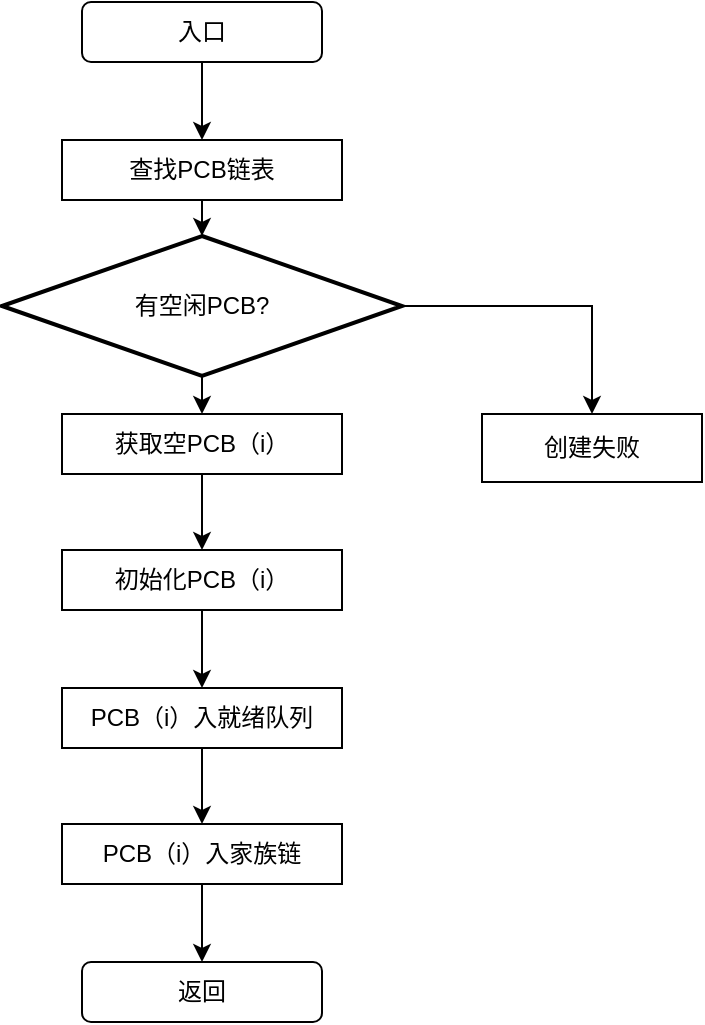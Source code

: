 <mxfile version="22.1.18" type="device">
  <diagram id="C5RBs43oDa-KdzZeNtuy" name="Page-1">
    <mxGraphModel dx="1221" dy="823" grid="1" gridSize="10" guides="1" tooltips="1" connect="1" arrows="1" fold="1" page="1" pageScale="1" pageWidth="827" pageHeight="1169" math="0" shadow="0">
      <root>
        <mxCell id="WIyWlLk6GJQsqaUBKTNV-0" />
        <mxCell id="WIyWlLk6GJQsqaUBKTNV-1" parent="WIyWlLk6GJQsqaUBKTNV-0" />
        <mxCell id="VmiJkzXm2jO6uLr0uvcs-13" style="edgeStyle=orthogonalEdgeStyle;rounded=0;orthogonalLoop=1;jettySize=auto;html=1;exitX=0.5;exitY=1;exitDx=0;exitDy=0;entryX=0.5;entryY=0;entryDx=0;entryDy=0;" edge="1" parent="WIyWlLk6GJQsqaUBKTNV-1" source="VmiJkzXm2jO6uLr0uvcs-1" target="VmiJkzXm2jO6uLr0uvcs-2">
          <mxGeometry relative="1" as="geometry" />
        </mxCell>
        <mxCell id="VmiJkzXm2jO6uLr0uvcs-1" value="入口" style="rounded=1;whiteSpace=wrap;html=1;" vertex="1" parent="WIyWlLk6GJQsqaUBKTNV-1">
          <mxGeometry x="320" y="160" width="120" height="30" as="geometry" />
        </mxCell>
        <mxCell id="VmiJkzXm2jO6uLr0uvcs-2" value="查找PCB链表" style="rounded=0;whiteSpace=wrap;html=1;" vertex="1" parent="WIyWlLk6GJQsqaUBKTNV-1">
          <mxGeometry x="310" y="229" width="140" height="30" as="geometry" />
        </mxCell>
        <mxCell id="VmiJkzXm2jO6uLr0uvcs-7" style="edgeStyle=orthogonalEdgeStyle;rounded=0;orthogonalLoop=1;jettySize=auto;html=1;exitX=0.5;exitY=1;exitDx=0;exitDy=0;exitPerimeter=0;entryX=0.5;entryY=0;entryDx=0;entryDy=0;" edge="1" parent="WIyWlLk6GJQsqaUBKTNV-1" source="VmiJkzXm2jO6uLr0uvcs-3" target="VmiJkzXm2jO6uLr0uvcs-6">
          <mxGeometry relative="1" as="geometry" />
        </mxCell>
        <mxCell id="VmiJkzXm2jO6uLr0uvcs-8" style="edgeStyle=orthogonalEdgeStyle;rounded=0;orthogonalLoop=1;jettySize=auto;html=1;exitX=1;exitY=0.5;exitDx=0;exitDy=0;exitPerimeter=0;entryX=0.5;entryY=0;entryDx=0;entryDy=0;" edge="1" parent="WIyWlLk6GJQsqaUBKTNV-1" source="VmiJkzXm2jO6uLr0uvcs-3" target="VmiJkzXm2jO6uLr0uvcs-4">
          <mxGeometry relative="1" as="geometry" />
        </mxCell>
        <mxCell id="VmiJkzXm2jO6uLr0uvcs-3" value="有空闲PCB?" style="strokeWidth=2;html=1;shape=mxgraph.flowchart.decision;whiteSpace=wrap;" vertex="1" parent="WIyWlLk6GJQsqaUBKTNV-1">
          <mxGeometry x="280" y="277" width="200" height="70" as="geometry" />
        </mxCell>
        <mxCell id="VmiJkzXm2jO6uLr0uvcs-4" value="创建失败" style="rounded=0;whiteSpace=wrap;html=1;" vertex="1" parent="WIyWlLk6GJQsqaUBKTNV-1">
          <mxGeometry x="520" y="366" width="110" height="34" as="geometry" />
        </mxCell>
        <mxCell id="VmiJkzXm2jO6uLr0uvcs-15" style="edgeStyle=orthogonalEdgeStyle;rounded=0;orthogonalLoop=1;jettySize=auto;html=1;exitX=0.5;exitY=1;exitDx=0;exitDy=0;entryX=0.5;entryY=0;entryDx=0;entryDy=0;" edge="1" parent="WIyWlLk6GJQsqaUBKTNV-1" source="VmiJkzXm2jO6uLr0uvcs-6" target="VmiJkzXm2jO6uLr0uvcs-9">
          <mxGeometry relative="1" as="geometry" />
        </mxCell>
        <mxCell id="VmiJkzXm2jO6uLr0uvcs-6" value="获取空PCB（i）" style="rounded=0;whiteSpace=wrap;html=1;" vertex="1" parent="WIyWlLk6GJQsqaUBKTNV-1">
          <mxGeometry x="310" y="366" width="140" height="30" as="geometry" />
        </mxCell>
        <mxCell id="VmiJkzXm2jO6uLr0uvcs-16" style="edgeStyle=orthogonalEdgeStyle;rounded=0;orthogonalLoop=1;jettySize=auto;html=1;exitX=0.5;exitY=1;exitDx=0;exitDy=0;entryX=0.5;entryY=0;entryDx=0;entryDy=0;" edge="1" parent="WIyWlLk6GJQsqaUBKTNV-1" source="VmiJkzXm2jO6uLr0uvcs-9" target="VmiJkzXm2jO6uLr0uvcs-10">
          <mxGeometry relative="1" as="geometry" />
        </mxCell>
        <mxCell id="VmiJkzXm2jO6uLr0uvcs-9" value="初始化PCB（i）" style="rounded=0;whiteSpace=wrap;html=1;" vertex="1" parent="WIyWlLk6GJQsqaUBKTNV-1">
          <mxGeometry x="310" y="434" width="140" height="30" as="geometry" />
        </mxCell>
        <mxCell id="VmiJkzXm2jO6uLr0uvcs-17" style="edgeStyle=orthogonalEdgeStyle;rounded=0;orthogonalLoop=1;jettySize=auto;html=1;exitX=0.5;exitY=1;exitDx=0;exitDy=0;entryX=0.5;entryY=0;entryDx=0;entryDy=0;" edge="1" parent="WIyWlLk6GJQsqaUBKTNV-1" source="VmiJkzXm2jO6uLr0uvcs-10" target="VmiJkzXm2jO6uLr0uvcs-11">
          <mxGeometry relative="1" as="geometry" />
        </mxCell>
        <mxCell id="VmiJkzXm2jO6uLr0uvcs-10" value="PCB（i）入就绪队列" style="rounded=0;whiteSpace=wrap;html=1;" vertex="1" parent="WIyWlLk6GJQsqaUBKTNV-1">
          <mxGeometry x="310" y="503" width="140" height="30" as="geometry" />
        </mxCell>
        <mxCell id="VmiJkzXm2jO6uLr0uvcs-18" style="edgeStyle=orthogonalEdgeStyle;rounded=0;orthogonalLoop=1;jettySize=auto;html=1;exitX=0.5;exitY=1;exitDx=0;exitDy=0;entryX=0.5;entryY=0;entryDx=0;entryDy=0;" edge="1" parent="WIyWlLk6GJQsqaUBKTNV-1" source="VmiJkzXm2jO6uLr0uvcs-11" target="VmiJkzXm2jO6uLr0uvcs-12">
          <mxGeometry relative="1" as="geometry" />
        </mxCell>
        <mxCell id="VmiJkzXm2jO6uLr0uvcs-11" value="PCB（i）入家族链" style="rounded=0;whiteSpace=wrap;html=1;" vertex="1" parent="WIyWlLk6GJQsqaUBKTNV-1">
          <mxGeometry x="310" y="571" width="140" height="30" as="geometry" />
        </mxCell>
        <mxCell id="VmiJkzXm2jO6uLr0uvcs-12" value="返回" style="rounded=1;whiteSpace=wrap;html=1;" vertex="1" parent="WIyWlLk6GJQsqaUBKTNV-1">
          <mxGeometry x="320" y="640" width="120" height="30" as="geometry" />
        </mxCell>
        <mxCell id="VmiJkzXm2jO6uLr0uvcs-14" style="edgeStyle=orthogonalEdgeStyle;rounded=0;orthogonalLoop=1;jettySize=auto;html=1;exitX=0.5;exitY=1;exitDx=0;exitDy=0;entryX=0.5;entryY=0;entryDx=0;entryDy=0;entryPerimeter=0;" edge="1" parent="WIyWlLk6GJQsqaUBKTNV-1" source="VmiJkzXm2jO6uLr0uvcs-2" target="VmiJkzXm2jO6uLr0uvcs-3">
          <mxGeometry relative="1" as="geometry" />
        </mxCell>
      </root>
    </mxGraphModel>
  </diagram>
</mxfile>
